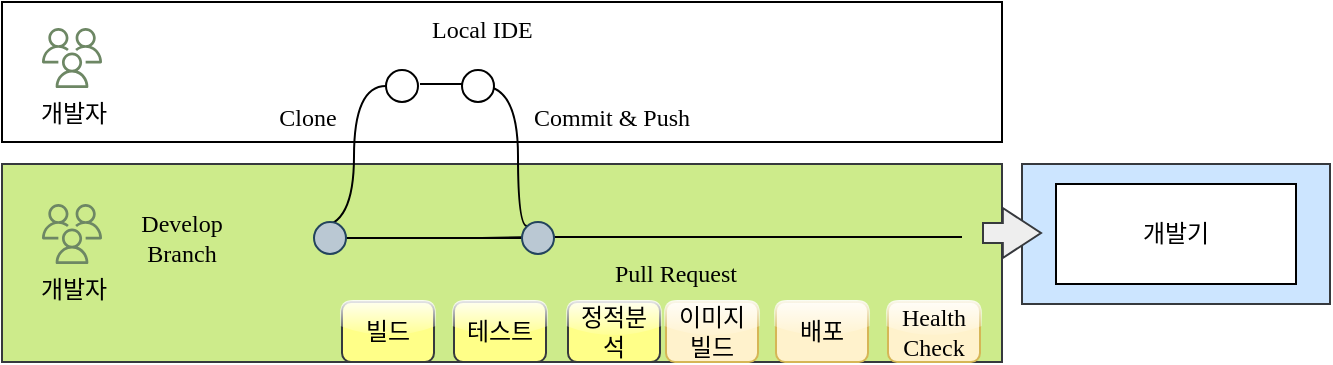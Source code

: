 <mxfile version="20.8.23" type="github">
  <diagram name="페이지-1" id="s2ZAB4Ll1rrzcyQKlv1O">
    <mxGraphModel dx="1316" dy="733" grid="1" gridSize="10" guides="1" tooltips="1" connect="1" arrows="1" fold="1" page="1" pageScale="1" pageWidth="827" pageHeight="1169" math="0" shadow="0">
      <root>
        <mxCell id="0" />
        <mxCell id="1" parent="0" />
        <mxCell id="gRG0-RVV2bOK9UHXdqy3-24" value="&lt;div style=&quot;text-align: center;&quot;&gt;&lt;span style=&quot;background-color: initial;&quot;&gt;&amp;nbsp; &amp;nbsp; &amp;nbsp; &amp;nbsp; &amp;nbsp; &amp;nbsp; &amp;nbsp; &amp;nbsp; &amp;nbsp; &amp;nbsp; &amp;nbsp; &amp;nbsp; &amp;nbsp; &amp;nbsp; &amp;nbsp; &amp;nbsp; &amp;nbsp; &amp;nbsp; &amp;nbsp; &amp;nbsp; &amp;nbsp; &amp;nbsp; &amp;nbsp; &amp;nbsp; &amp;nbsp; &amp;nbsp; &amp;nbsp; &amp;nbsp; &amp;nbsp; &amp;nbsp; &amp;nbsp; &amp;nbsp; &amp;nbsp; &amp;nbsp; &amp;nbsp; &amp;nbsp;Local IDE&lt;/span&gt;&lt;/div&gt;&lt;div style=&quot;text-align: center;&quot;&gt;&lt;span style=&quot;background-color: initial;&quot;&gt;&lt;br&gt;&lt;/span&gt;&lt;/div&gt;&lt;div style=&quot;text-align: center;&quot;&gt;&lt;span style=&quot;background-color: initial;&quot;&gt;&lt;br&gt;&lt;/span&gt;&lt;/div&gt;&lt;div style=&quot;text-align: center;&quot;&gt;&lt;span style=&quot;background-color: initial;&quot;&gt;&lt;br&gt;&lt;/span&gt;&lt;/div&gt;&lt;div style=&quot;text-align: center;&quot;&gt;&lt;/div&gt;" style="rounded=0;whiteSpace=wrap;html=1;align=left;fontFamily=LINE Seed;fontSource=https%3A%2F%2Fcdn.jsdelivr.net%2Fgh%2Fprojectnoonnu%2Fnoonfonts_11-01%401.0%2FLINESeedKR-Bd.woff2;" vertex="1" parent="1">
          <mxGeometry x="30" y="170" width="500" height="70" as="geometry" />
        </mxCell>
        <mxCell id="gRG0-RVV2bOK9UHXdqy3-25" value="" style="rounded=0;whiteSpace=wrap;html=1;fillColor=#cce5ff;strokeColor=#36393d;fontFamily=LINE Seed;fontSource=https%3A%2F%2Fcdn.jsdelivr.net%2Fgh%2Fprojectnoonnu%2Fnoonfonts_11-01%401.0%2FLINESeedKR-Bd.woff2;" vertex="1" parent="1">
          <mxGeometry x="540" y="251" width="154" height="70" as="geometry" />
        </mxCell>
        <mxCell id="gRG0-RVV2bOK9UHXdqy3-26" value="&lt;div style=&quot;text-align: center;&quot;&gt;&lt;/div&gt;" style="rounded=0;whiteSpace=wrap;html=1;align=left;fillColor=#cdeb8b;strokeColor=#36393d;fontFamily=LINE Seed;fontSource=https%3A%2F%2Fcdn.jsdelivr.net%2Fgh%2Fprojectnoonnu%2Fnoonfonts_11-01%401.0%2FLINESeedKR-Bd.woff2;" vertex="1" parent="1">
          <mxGeometry x="30" y="251" width="500" height="99" as="geometry" />
        </mxCell>
        <mxCell id="gRG0-RVV2bOK9UHXdqy3-27" value="" style="sketch=0;outlineConnect=0;dashed=0;verticalLabelPosition=bottom;verticalAlign=top;align=center;html=1;fontSize=12;fontStyle=0;aspect=fixed;pointerEvents=1;shape=mxgraph.aws4.users;fillColor=#6d8764;strokeColor=#3A5431;fontColor=#ffffff;fontFamily=LINE Seed;fontSource=https%3A%2F%2Fcdn.jsdelivr.net%2Fgh%2Fprojectnoonnu%2Fnoonfonts_11-01%401.0%2FLINESeedKR-Bd.woff2;" vertex="1" parent="1">
          <mxGeometry x="50" y="271" width="30" height="30" as="geometry" />
        </mxCell>
        <mxCell id="gRG0-RVV2bOK9UHXdqy3-28" value="&lt;br&gt;Develop&lt;br&gt;Branch" style="text;strokeColor=none;align=center;fillColor=none;html=1;verticalAlign=middle;whiteSpace=wrap;rounded=0;fontFamily=LINE Seed;fontSource=https%3A%2F%2Fcdn.jsdelivr.net%2Fgh%2Fprojectnoonnu%2Fnoonfonts_11-01%401.0%2FLINESeedKR-Bd.woff2;" vertex="1" parent="1">
          <mxGeometry x="90" y="266" width="60" height="30" as="geometry" />
        </mxCell>
        <mxCell id="gRG0-RVV2bOK9UHXdqy3-29" value="개발기" style="rounded=0;whiteSpace=wrap;html=1;fontFamily=LINE Seed;fontSource=https%3A%2F%2Fcdn.jsdelivr.net%2Fgh%2Fprojectnoonnu%2Fnoonfonts_11-01%401.0%2FLINESeedKR-Bd.woff2;" vertex="1" parent="1">
          <mxGeometry x="557" y="261" width="120" height="50" as="geometry" />
        </mxCell>
        <mxCell id="gRG0-RVV2bOK9UHXdqy3-30" value="개발자" style="text;strokeColor=none;align=center;fillColor=none;html=1;verticalAlign=middle;whiteSpace=wrap;rounded=0;fontFamily=LINE Seed;fontSource=https%3A%2F%2Fcdn.jsdelivr.net%2Fgh%2Fprojectnoonnu%2Fnoonfonts_11-01%401.0%2FLINESeedKR-Bd.woff2;" vertex="1" parent="1">
          <mxGeometry x="36" y="299" width="60" height="30" as="geometry" />
        </mxCell>
        <mxCell id="gRG0-RVV2bOK9UHXdqy3-31" value="" style="sketch=0;outlineConnect=0;dashed=0;verticalLabelPosition=bottom;verticalAlign=top;align=center;html=1;fontSize=12;fontStyle=0;aspect=fixed;pointerEvents=1;shape=mxgraph.aws4.users;fillColor=#6d8764;strokeColor=#3A5431;fontColor=#ffffff;fontFamily=LINE Seed;fontSource=https%3A%2F%2Fcdn.jsdelivr.net%2Fgh%2Fprojectnoonnu%2Fnoonfonts_11-01%401.0%2FLINESeedKR-Bd.woff2;" vertex="1" parent="1">
          <mxGeometry x="50" y="183" width="30" height="30" as="geometry" />
        </mxCell>
        <mxCell id="gRG0-RVV2bOK9UHXdqy3-32" value="개발자" style="text;strokeColor=none;align=center;fillColor=none;html=1;verticalAlign=middle;whiteSpace=wrap;rounded=0;fontFamily=LINE Seed;fontSource=https%3A%2F%2Fcdn.jsdelivr.net%2Fgh%2Fprojectnoonnu%2Fnoonfonts_11-01%401.0%2FLINESeedKR-Bd.woff2;" vertex="1" parent="1">
          <mxGeometry x="36" y="211" width="60" height="30" as="geometry" />
        </mxCell>
        <mxCell id="gRG0-RVV2bOK9UHXdqy3-33" style="edgeStyle=orthogonalEdgeStyle;curved=1;rounded=0;orthogonalLoop=1;jettySize=auto;html=1;exitX=0;exitY=0;exitDx=0;exitDy=0;entryX=0;entryY=0.5;entryDx=0;entryDy=0;strokeColor=default;endArrow=none;endFill=0;fontFamily=LINE Seed;fontSource=https%3A%2F%2Fcdn.jsdelivr.net%2Fgh%2Fprojectnoonnu%2Fnoonfonts_11-01%401.0%2FLINESeedKR-Bd.woff2;" edge="1" parent="1" source="gRG0-RVV2bOK9UHXdqy3-44" target="gRG0-RVV2bOK9UHXdqy3-37">
          <mxGeometry relative="1" as="geometry">
            <Array as="points">
              <mxPoint x="206" y="282" />
              <mxPoint x="206" y="212" />
            </Array>
          </mxGeometry>
        </mxCell>
        <mxCell id="gRG0-RVV2bOK9UHXdqy3-34" value="" style="endArrow=none;html=1;rounded=0;startArrow=none;fontFamily=LINE Seed;fontSource=https%3A%2F%2Fcdn.jsdelivr.net%2Fgh%2Fprojectnoonnu%2Fnoonfonts_11-01%401.0%2FLINESeedKR-Bd.woff2;" edge="1" parent="1">
          <mxGeometry width="50" height="50" relative="1" as="geometry">
            <mxPoint x="270" y="288" as="sourcePoint" />
            <mxPoint x="510" y="287.5" as="targetPoint" />
            <Array as="points">
              <mxPoint x="297" y="287.5" />
            </Array>
          </mxGeometry>
        </mxCell>
        <mxCell id="gRG0-RVV2bOK9UHXdqy3-35" value="" style="shape=flexArrow;endArrow=classic;html=1;rounded=0;endWidth=14;endSize=6.03;fillColor=#eeeeee;strokeColor=#36393d;fontFamily=LINE Seed;fontSource=https%3A%2F%2Fcdn.jsdelivr.net%2Fgh%2Fprojectnoonnu%2Fnoonfonts_11-01%401.0%2FLINESeedKR-Bd.woff2;" edge="1" parent="1">
          <mxGeometry width="50" height="50" relative="1" as="geometry">
            <mxPoint x="520" y="285.5" as="sourcePoint" />
            <mxPoint x="550" y="285.5" as="targetPoint" />
          </mxGeometry>
        </mxCell>
        <mxCell id="gRG0-RVV2bOK9UHXdqy3-36" value="" style="endArrow=none;html=1;rounded=0;fontFamily=LINE Seed;fontSource=https%3A%2F%2Fcdn.jsdelivr.net%2Fgh%2Fprojectnoonnu%2Fnoonfonts_11-01%401.0%2FLINESeedKR-Bd.woff2;" edge="1" parent="1" source="gRG0-RVV2bOK9UHXdqy3-44" target="gRG0-RVV2bOK9UHXdqy3-40">
          <mxGeometry width="50" height="50" relative="1" as="geometry">
            <mxPoint x="202" y="288" as="sourcePoint" />
            <mxPoint x="473" y="288" as="targetPoint" />
            <Array as="points" />
          </mxGeometry>
        </mxCell>
        <mxCell id="gRG0-RVV2bOK9UHXdqy3-37" value="" style="ellipse;whiteSpace=wrap;html=1;aspect=fixed;fontFamily=LINE Seed;fontSource=https%3A%2F%2Fcdn.jsdelivr.net%2Fgh%2Fprojectnoonnu%2Fnoonfonts_11-01%401.0%2FLINESeedKR-Bd.woff2;" vertex="1" parent="1">
          <mxGeometry x="222" y="204" width="16" height="16" as="geometry" />
        </mxCell>
        <mxCell id="gRG0-RVV2bOK9UHXdqy3-38" style="edgeStyle=orthogonalEdgeStyle;curved=1;rounded=0;orthogonalLoop=1;jettySize=auto;html=1;strokeColor=default;endArrow=none;endFill=0;fontFamily=LINE Seed;fontSource=https%3A%2F%2Fcdn.jsdelivr.net%2Fgh%2Fprojectnoonnu%2Fnoonfonts_11-01%401.0%2FLINESeedKR-Bd.woff2;" edge="1" parent="1">
          <mxGeometry relative="1" as="geometry">
            <mxPoint x="270" y="212" as="sourcePoint" />
            <mxPoint x="297" y="284" as="targetPoint" />
            <Array as="points">
              <mxPoint x="288" y="212" />
              <mxPoint x="288" y="282" />
            </Array>
          </mxGeometry>
        </mxCell>
        <mxCell id="gRG0-RVV2bOK9UHXdqy3-39" value="" style="endArrow=none;html=1;rounded=0;fontFamily=LINE Seed;fontSource=https%3A%2F%2Fcdn.jsdelivr.net%2Fgh%2Fprojectnoonnu%2Fnoonfonts_11-01%401.0%2FLINESeedKR-Bd.woff2;" edge="1" parent="1">
          <mxGeometry width="50" height="50" relative="1" as="geometry">
            <mxPoint x="239" y="211" as="sourcePoint" />
            <mxPoint x="266" y="211" as="targetPoint" />
            <Array as="points" />
          </mxGeometry>
        </mxCell>
        <mxCell id="gRG0-RVV2bOK9UHXdqy3-40" value="" style="ellipse;whiteSpace=wrap;html=1;aspect=fixed;fillColor=#bac8d3;strokeColor=#23445d;fontFamily=LINE Seed;fontSource=https%3A%2F%2Fcdn.jsdelivr.net%2Fgh%2Fprojectnoonnu%2Fnoonfonts_11-01%401.0%2FLINESeedKR-Bd.woff2;" vertex="1" parent="1">
          <mxGeometry x="290" y="280" width="16" height="16" as="geometry" />
        </mxCell>
        <mxCell id="gRG0-RVV2bOK9UHXdqy3-41" value="Clone" style="text;strokeColor=none;align=center;fillColor=none;html=1;verticalAlign=middle;whiteSpace=wrap;rounded=0;fontFamily=LINE Seed;fontSource=https%3A%2F%2Fcdn.jsdelivr.net%2Fgh%2Fprojectnoonnu%2Fnoonfonts_11-01%401.0%2FLINESeedKR-Bd.woff2;" vertex="1" parent="1">
          <mxGeometry x="153" y="213" width="60" height="30" as="geometry" />
        </mxCell>
        <mxCell id="gRG0-RVV2bOK9UHXdqy3-42" value="Commit &amp;amp; Push" style="text;strokeColor=none;align=center;fillColor=none;html=1;verticalAlign=middle;whiteSpace=wrap;rounded=0;fontFamily=LINE Seed;fontSource=https%3A%2F%2Fcdn.jsdelivr.net%2Fgh%2Fprojectnoonnu%2Fnoonfonts_11-01%401.0%2FLINESeedKR-Bd.woff2;" vertex="1" parent="1">
          <mxGeometry x="285" y="213" width="100" height="30" as="geometry" />
        </mxCell>
        <mxCell id="gRG0-RVV2bOK9UHXdqy3-43" value="" style="ellipse;whiteSpace=wrap;html=1;aspect=fixed;fontFamily=LINE Seed;fontSource=https%3A%2F%2Fcdn.jsdelivr.net%2Fgh%2Fprojectnoonnu%2Fnoonfonts_11-01%401.0%2FLINESeedKR-Bd.woff2;" vertex="1" parent="1">
          <mxGeometry x="260" y="204" width="16" height="16" as="geometry" />
        </mxCell>
        <mxCell id="gRG0-RVV2bOK9UHXdqy3-44" value="" style="ellipse;whiteSpace=wrap;html=1;aspect=fixed;fillColor=#bac8d3;strokeColor=#23445d;fontFamily=LINE Seed;fontSource=https%3A%2F%2Fcdn.jsdelivr.net%2Fgh%2Fprojectnoonnu%2Fnoonfonts_11-01%401.0%2FLINESeedKR-Bd.woff2;" vertex="1" parent="1">
          <mxGeometry x="186" y="280" width="16" height="16" as="geometry" />
        </mxCell>
        <mxCell id="gRG0-RVV2bOK9UHXdqy3-45" value="Pull Request" style="text;strokeColor=none;align=center;fillColor=none;html=1;verticalAlign=middle;whiteSpace=wrap;rounded=0;fontFamily=LINE Seed;fontSource=https%3A%2F%2Fcdn.jsdelivr.net%2Fgh%2Fprojectnoonnu%2Fnoonfonts_11-01%401.0%2FLINESeedKR-Bd.woff2;" vertex="1" parent="1">
          <mxGeometry x="317" y="291" width="100" height="30" as="geometry" />
        </mxCell>
        <mxCell id="gRG0-RVV2bOK9UHXdqy3-46" value="빌드" style="rounded=1;whiteSpace=wrap;html=1;fillColor=#ffff88;strokeColor=#36393d;glass=1;fontFamily=LINE Seed;fontSource=https%3A%2F%2Fcdn.jsdelivr.net%2Fgh%2Fprojectnoonnu%2Fnoonfonts_11-01%401.0%2FLINESeedKR-Bd.woff2;" vertex="1" parent="1">
          <mxGeometry x="200" y="320" width="46" height="30" as="geometry" />
        </mxCell>
        <mxCell id="gRG0-RVV2bOK9UHXdqy3-47" value="테스트" style="rounded=1;whiteSpace=wrap;html=1;fillColor=#ffff88;strokeColor=#36393d;glass=1;fontFamily=LINE Seed;fontSource=https%3A%2F%2Fcdn.jsdelivr.net%2Fgh%2Fprojectnoonnu%2Fnoonfonts_11-01%401.0%2FLINESeedKR-Bd.woff2;" vertex="1" parent="1">
          <mxGeometry x="256" y="320" width="46" height="30" as="geometry" />
        </mxCell>
        <mxCell id="gRG0-RVV2bOK9UHXdqy3-48" value="정적분석" style="rounded=1;whiteSpace=wrap;html=1;fillColor=#ffff88;strokeColor=#36393d;glass=1;fontFamily=LINE Seed;fontSource=https%3A%2F%2Fcdn.jsdelivr.net%2Fgh%2Fprojectnoonnu%2Fnoonfonts_11-01%401.0%2FLINESeedKR-Bd.woff2;" vertex="1" parent="1">
          <mxGeometry x="313" y="320" width="46" height="30" as="geometry" />
        </mxCell>
        <mxCell id="gRG0-RVV2bOK9UHXdqy3-49" value="이미지&lt;br&gt;빌드" style="rounded=1;whiteSpace=wrap;html=1;fillColor=#fff2cc;strokeColor=#d6b656;glass=1;fontFamily=LINE Seed;fontSource=https%3A%2F%2Fcdn.jsdelivr.net%2Fgh%2Fprojectnoonnu%2Fnoonfonts_11-01%401.0%2FLINESeedKR-Bd.woff2;" vertex="1" parent="1">
          <mxGeometry x="362" y="320" width="46" height="30" as="geometry" />
        </mxCell>
        <mxCell id="gRG0-RVV2bOK9UHXdqy3-50" value="배포" style="rounded=1;whiteSpace=wrap;html=1;fillColor=#fff2cc;strokeColor=#d6b656;glass=1;fontFamily=LINE Seed;fontSource=https%3A%2F%2Fcdn.jsdelivr.net%2Fgh%2Fprojectnoonnu%2Fnoonfonts_11-01%401.0%2FLINESeedKR-Bd.woff2;" vertex="1" parent="1">
          <mxGeometry x="417" y="320" width="46" height="30" as="geometry" />
        </mxCell>
        <mxCell id="gRG0-RVV2bOK9UHXdqy3-51" value="Health&lt;br&gt;Check" style="rounded=1;whiteSpace=wrap;html=1;fillColor=#fff2cc;strokeColor=#d6b656;glass=1;fontFamily=LINE Seed;fontSource=https%3A%2F%2Fcdn.jsdelivr.net%2Fgh%2Fprojectnoonnu%2Fnoonfonts_11-01%401.0%2FLINESeedKR-Bd.woff2;" vertex="1" parent="1">
          <mxGeometry x="473" y="320" width="46" height="30" as="geometry" />
        </mxCell>
      </root>
    </mxGraphModel>
  </diagram>
</mxfile>
